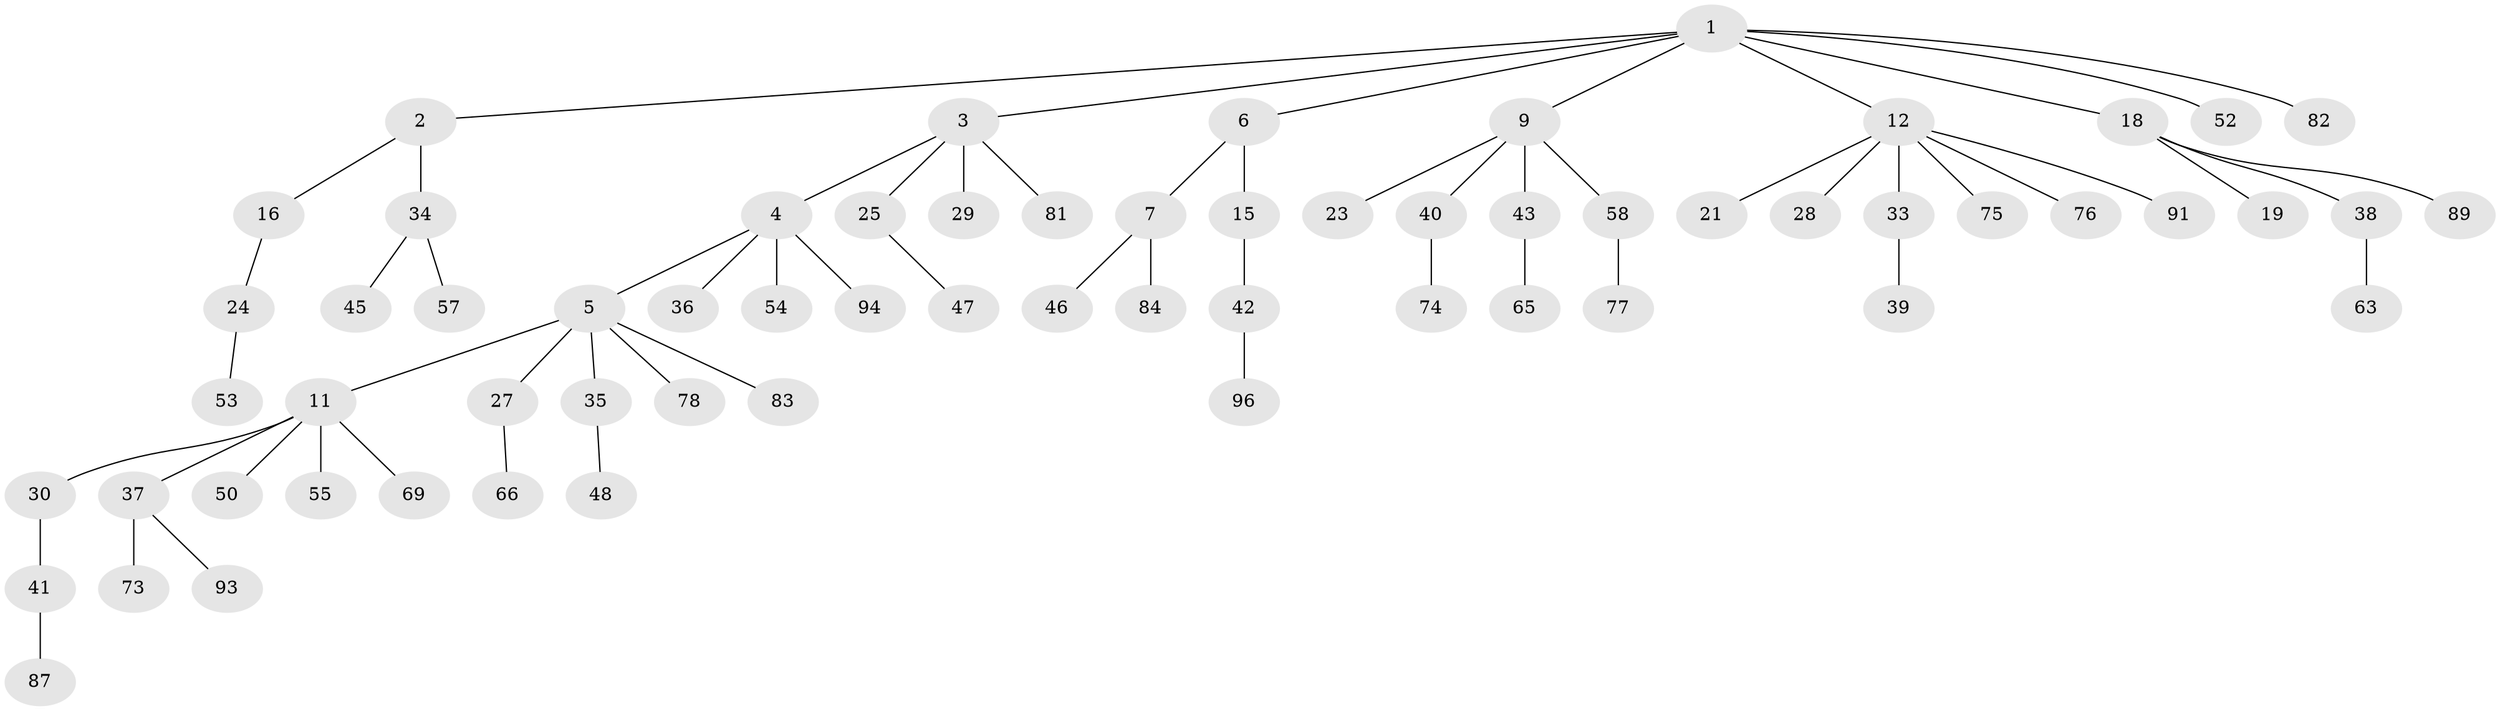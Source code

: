 // Generated by graph-tools (version 1.1) at 2025/52/02/27/25 19:52:11]
// undirected, 64 vertices, 63 edges
graph export_dot {
graph [start="1"]
  node [color=gray90,style=filled];
  1 [super="+97"];
  2 [super="+8"];
  3 [super="+22"];
  4 [super="+17"];
  5 [super="+10"];
  6 [super="+26"];
  7 [super="+49"];
  9 [super="+13"];
  11 [super="+20"];
  12 [super="+14"];
  15 [super="+80"];
  16;
  18 [super="+31"];
  19 [super="+92"];
  21 [super="+59"];
  23;
  24 [super="+32"];
  25 [super="+44"];
  27 [super="+64"];
  28;
  29;
  30;
  33 [super="+71"];
  34 [super="+79"];
  35;
  36;
  37;
  38 [super="+85"];
  39;
  40 [super="+56"];
  41 [super="+51"];
  42;
  43 [super="+62"];
  45;
  46 [super="+90"];
  47 [super="+72"];
  48 [super="+95"];
  50 [super="+68"];
  52 [super="+70"];
  53;
  54 [super="+67"];
  55;
  57 [super="+60"];
  58 [super="+61"];
  63;
  65;
  66;
  69 [super="+88"];
  73 [super="+86"];
  74;
  75;
  76;
  77;
  78;
  81;
  82;
  83;
  84;
  87;
  89;
  91;
  93;
  94;
  96;
  1 -- 2;
  1 -- 3;
  1 -- 6;
  1 -- 9;
  1 -- 12;
  1 -- 18;
  1 -- 52;
  1 -- 82;
  2 -- 16;
  2 -- 34;
  3 -- 4;
  3 -- 81;
  3 -- 25;
  3 -- 29;
  4 -- 5;
  4 -- 36;
  4 -- 54;
  4 -- 94;
  5 -- 11;
  5 -- 27;
  5 -- 35;
  5 -- 83;
  5 -- 78;
  6 -- 7;
  6 -- 15;
  7 -- 46;
  7 -- 84;
  9 -- 58;
  9 -- 40;
  9 -- 43;
  9 -- 23;
  11 -- 30;
  11 -- 37;
  11 -- 69;
  11 -- 50;
  11 -- 55;
  12 -- 21;
  12 -- 28;
  12 -- 75;
  12 -- 91;
  12 -- 33;
  12 -- 76;
  15 -- 42;
  16 -- 24;
  18 -- 19;
  18 -- 89;
  18 -- 38;
  24 -- 53;
  25 -- 47;
  27 -- 66;
  30 -- 41;
  33 -- 39;
  34 -- 45;
  34 -- 57;
  35 -- 48;
  37 -- 73;
  37 -- 93;
  38 -- 63;
  40 -- 74;
  41 -- 87;
  42 -- 96;
  43 -- 65;
  58 -- 77;
}
